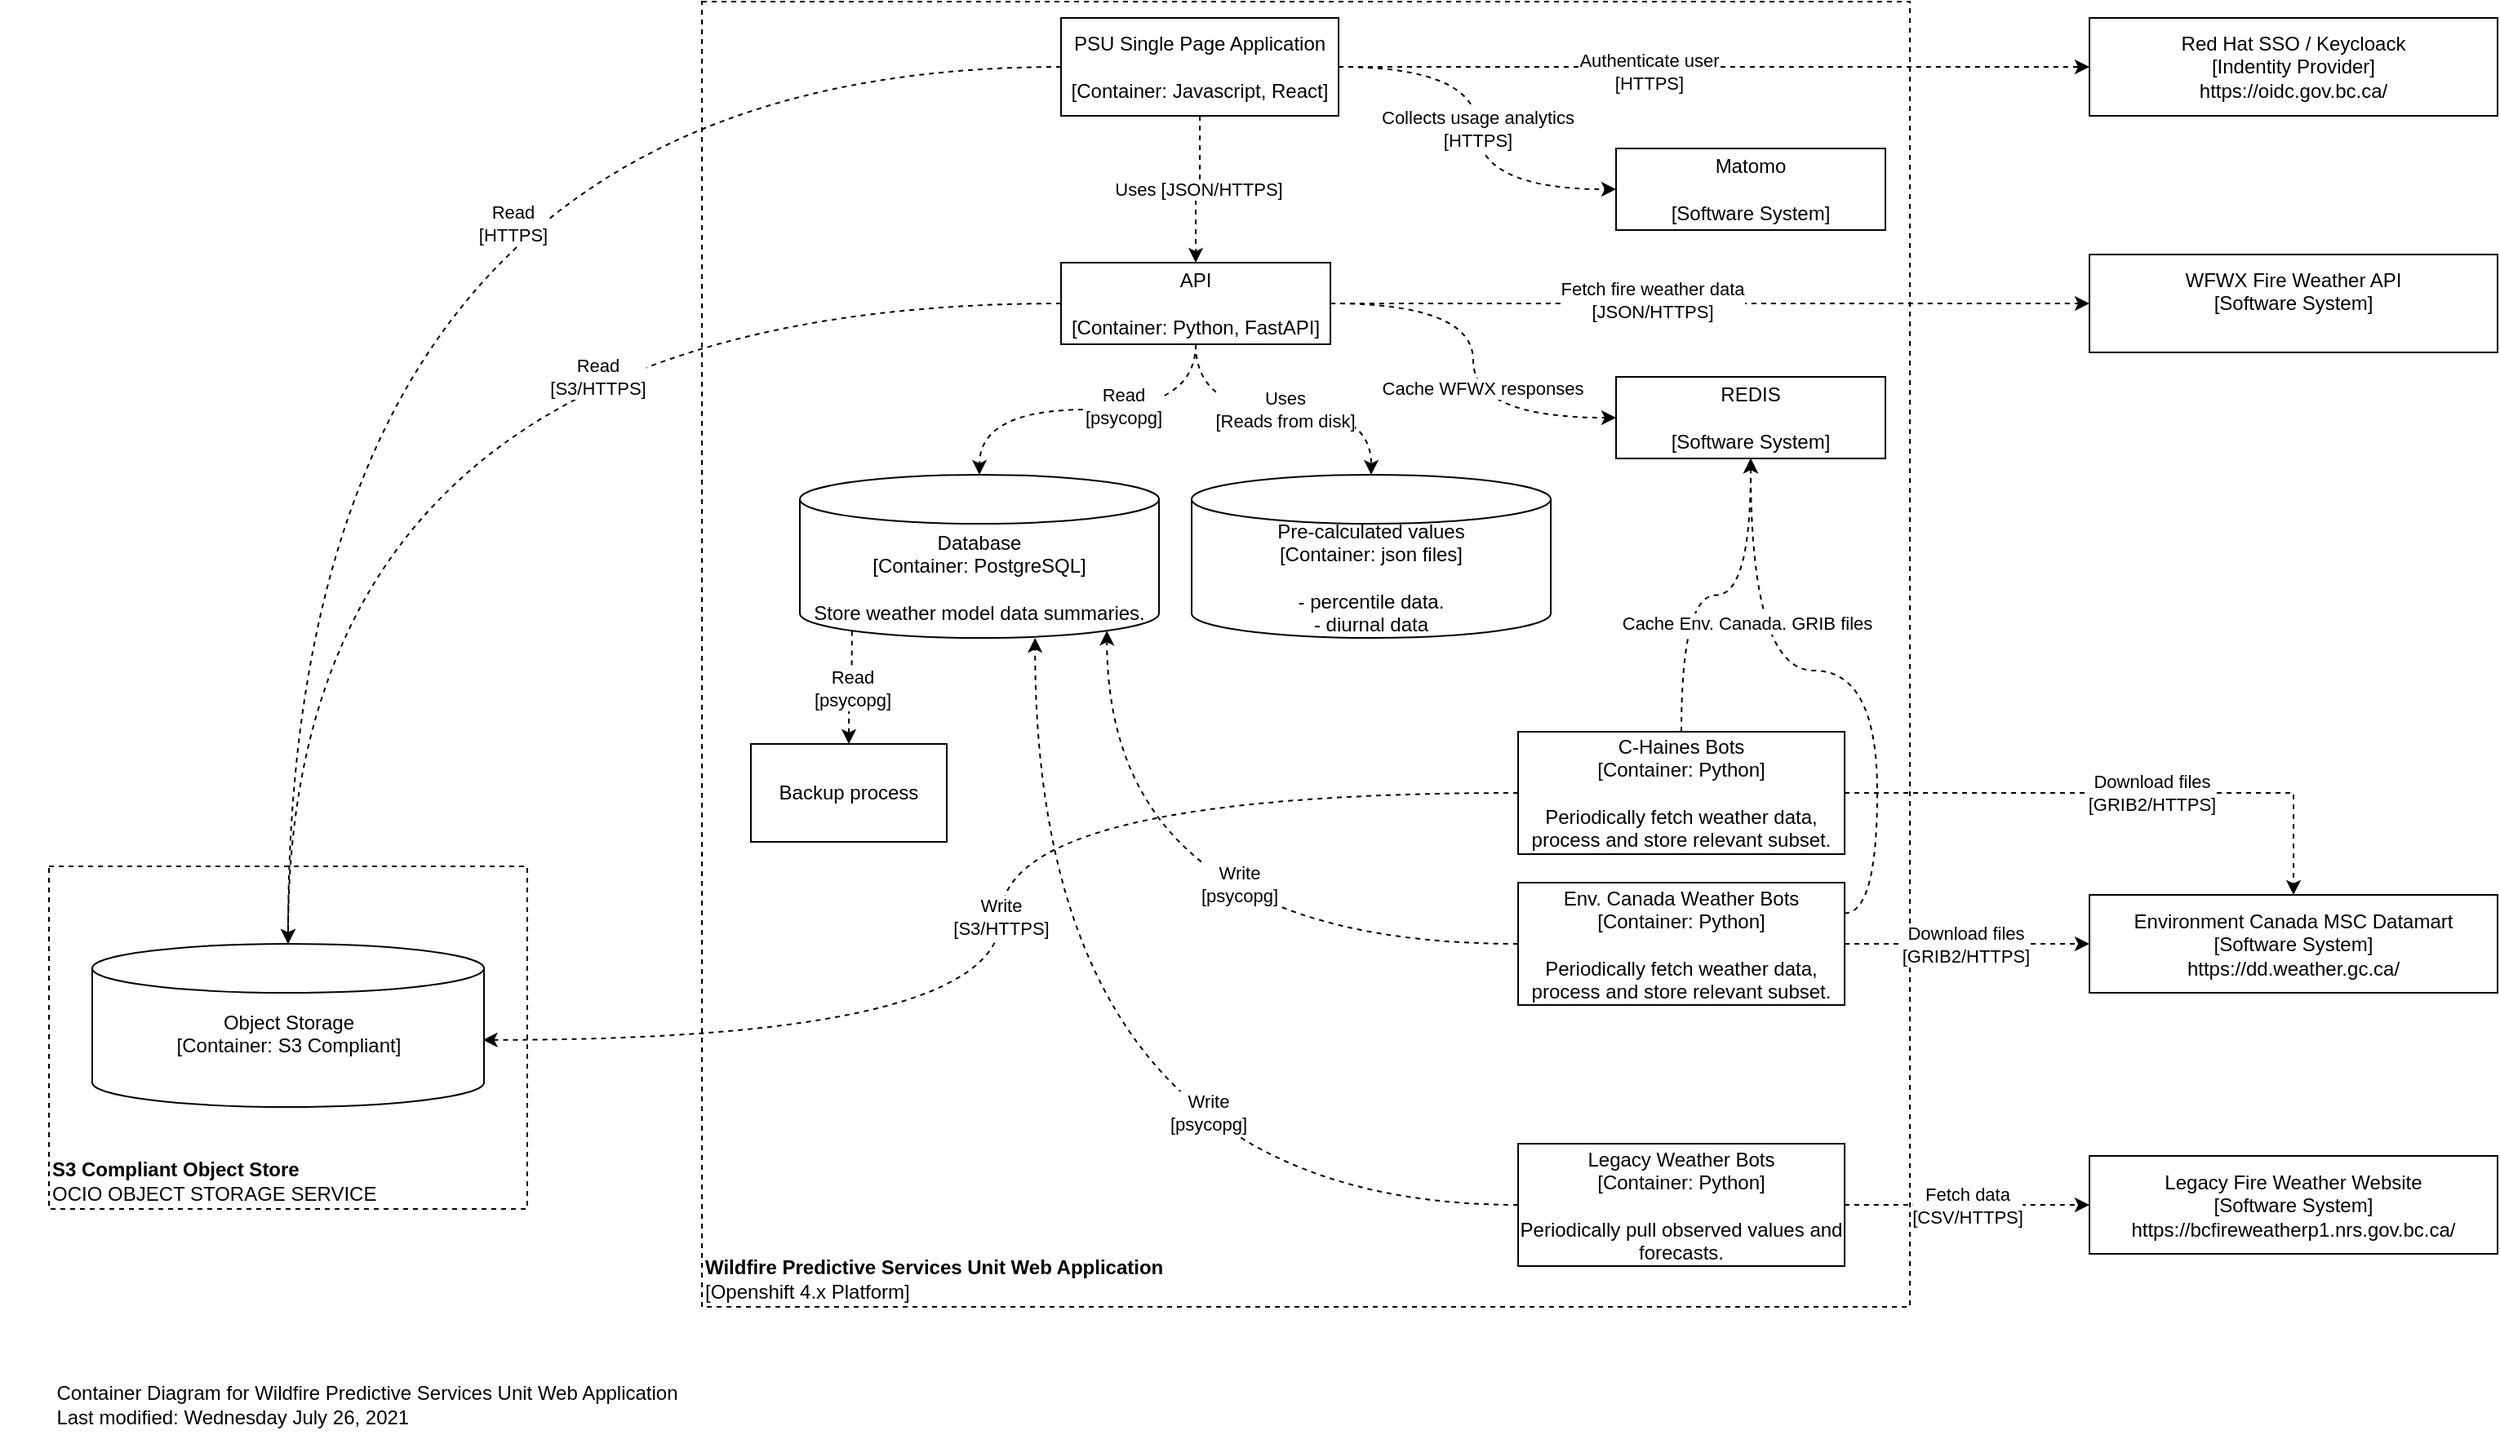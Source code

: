 <mxfile version="14.9.2" type="google" pages="2"><diagram id="Ph09i4x8_jaV-3BmM3qe" name="Page-1"><mxGraphModel dx="1990" dy="1073" grid="1" gridSize="10" guides="1" tooltips="1" connect="1" arrows="1" fold="1" page="1" pageScale="1" pageWidth="850" pageHeight="1100" math="0" shadow="0"><root><mxCell id="0"/><mxCell id="1" parent="0"/><mxCell id="WdZ8raxaLE42Rd0rWczo-22" value="" style="group" parent="1" vertex="1" connectable="0"><mxGeometry x="70" y="700" width="293" height="210" as="geometry"/></mxCell><mxCell id="W-ytuMvNeUXaGLLlu17r-26" value="&lt;b&gt;S3 Compliant Object Store&lt;/b&gt;&lt;br&gt;OCIO OBJECT STORAGE SERVICE" style="rounded=0;whiteSpace=wrap;html=1;dashed=1;align=left;verticalAlign=bottom;" parent="WdZ8raxaLE42Rd0rWczo-22" vertex="1"><mxGeometry width="293" height="210" as="geometry"/></mxCell><mxCell id="W-ytuMvNeUXaGLLlu17r-23" value="Object Storage&lt;br&gt;[Container: S3 Compliant]&lt;br&gt;&lt;br&gt;" style="shape=cylinder3;whiteSpace=wrap;html=1;boundedLbl=1;backgroundOutline=1;size=15;" parent="WdZ8raxaLE42Rd0rWczo-22" vertex="1"><mxGeometry x="26.5" y="47.5" width="240" height="100" as="geometry"/></mxCell><mxCell id="W-ytuMvNeUXaGLLlu17r-12" value="&lt;div&gt;&lt;b&gt;Wildfire Predictive Services Unit Web Application&lt;/b&gt;&lt;/div&gt;&lt;div&gt;&lt;span&gt;[Openshift 4.x Platform]&lt;/span&gt;&lt;br&gt;&lt;/div&gt;" style="rounded=0;whiteSpace=wrap;html=1;dashed=1;align=left;verticalAlign=bottom;" parent="1" vertex="1"><mxGeometry x="470" y="170" width="740" height="800" as="geometry"/></mxCell><mxCell id="WdZ8raxaLE42Rd0rWczo-21" value="&lt;font color=&quot;#000000&quot;&gt;Read&lt;br&gt;[psycopg]&lt;br&gt;&lt;/font&gt;" style="edgeStyle=orthogonalEdgeStyle;curved=1;orthogonalLoop=1;jettySize=auto;html=1;dashed=1;strokeColor=#000000;fontColor=#FF031C;exitX=0.145;exitY=1;exitDx=0;exitDy=-4.35;exitPerimeter=0;" parent="1" source="W-ytuMvNeUXaGLLlu17r-1" target="W-ytuMvNeUXaGLLlu17r-21" edge="1"><mxGeometry relative="1" as="geometry"/></mxCell><mxCell id="W-ytuMvNeUXaGLLlu17r-1" value="Database&lt;br&gt;[Container: PostgreSQL]&lt;br&gt;&lt;br&gt;Store weather model data summaries." style="shape=cylinder3;whiteSpace=wrap;html=1;boundedLbl=1;backgroundOutline=1;size=15;" parent="1" vertex="1"><mxGeometry x="530" y="460" width="220" height="100" as="geometry"/></mxCell><mxCell id="W-ytuMvNeUXaGLLlu17r-14" style="edgeStyle=orthogonalEdgeStyle;rounded=0;orthogonalLoop=1;jettySize=auto;html=1;dashed=1;" parent="1" source="W-ytuMvNeUXaGLLlu17r-2" target="W-ytuMvNeUXaGLLlu17r-11" edge="1"><mxGeometry relative="1" as="geometry"/></mxCell><mxCell id="W-ytuMvNeUXaGLLlu17r-18" value="Download files&lt;br&gt;[GRIB2/HTTPS]" style="edgeLabel;html=1;align=center;verticalAlign=middle;resizable=0;points=[];" parent="W-ytuMvNeUXaGLLlu17r-14" vertex="1" connectable="0"><mxGeometry x="0.214" y="1" relative="1" as="geometry"><mxPoint x="-17" y="1" as="offset"/></mxGeometry></mxCell><mxCell id="O-g9-UTtpxdpe-Feg5h1-5" value="&lt;font color=&quot;#000000&quot;&gt;Write&lt;br&gt;[S3/HTTPS]&lt;/font&gt;" style="edgeStyle=orthogonalEdgeStyle;curved=1;orthogonalLoop=1;jettySize=auto;html=1;entryX=0.997;entryY=0.589;entryDx=0;entryDy=0;entryPerimeter=0;dashed=1;fontColor=#FF031C;" parent="1" source="qt8Ll4osvylcNlOujmm5-5" target="W-ytuMvNeUXaGLLlu17r-23" edge="1"><mxGeometry relative="1" as="geometry"/></mxCell><mxCell id="WdZ8raxaLE42Rd0rWczo-19" value="&lt;font color=&quot;#000000&quot;&gt;Write&lt;br&gt;[psycopg]&lt;br&gt;&lt;/font&gt;" style="edgeStyle=orthogonalEdgeStyle;curved=1;orthogonalLoop=1;jettySize=auto;html=1;dashed=1;strokeColor=#000000;fontColor=#FF031C;entryX=0.855;entryY=1;entryDx=0;entryDy=-4.35;entryPerimeter=0;" parent="1" source="W-ytuMvNeUXaGLLlu17r-2" target="W-ytuMvNeUXaGLLlu17r-1" edge="1"><mxGeometry x="-0.23" y="-37" relative="1" as="geometry"><mxPoint as="offset"/></mxGeometry></mxCell><mxCell id="qt8Ll4osvylcNlOujmm5-20" style="edgeStyle=orthogonalEdgeStyle;curved=1;orthogonalLoop=1;jettySize=auto;html=1;entryX=0.5;entryY=1;entryDx=0;entryDy=0;dashed=1;strokeColor=#000000;exitX=1;exitY=0.25;exitDx=0;exitDy=0;" edge="1" parent="1" source="W-ytuMvNeUXaGLLlu17r-2" target="qt8Ll4osvylcNlOujmm5-10"><mxGeometry relative="1" as="geometry"/></mxCell><mxCell id="W-ytuMvNeUXaGLLlu17r-2" value="&lt;div&gt;Env. Canada Weather Bots&lt;/div&gt;&lt;div&gt;&lt;span&gt;[Container: Python]&lt;/span&gt;&lt;br&gt;&lt;/div&gt;&lt;div&gt;&lt;br&gt;&lt;/div&gt;&lt;div&gt;Periodically fetch weather data, process and store relevant subset.&lt;/div&gt;" style="rounded=0;whiteSpace=wrap;html=1;" parent="1" vertex="1"><mxGeometry x="970" y="710" width="200" height="75" as="geometry"/></mxCell><mxCell id="W-ytuMvNeUXaGLLlu17r-5" style="edgeStyle=orthogonalEdgeStyle;orthogonalLoop=1;jettySize=auto;html=1;dashed=1;curved=1;" parent="1" source="W-ytuMvNeUXaGLLlu17r-3" target="W-ytuMvNeUXaGLLlu17r-1" edge="1"><mxGeometry relative="1" as="geometry"/></mxCell><mxCell id="WdZ8raxaLE42Rd0rWczo-23" value="&lt;font color=&quot;#000000&quot;&gt;Read&lt;br&gt;[psycopg]&lt;br&gt;&lt;/font&gt;" style="edgeLabel;html=1;align=center;verticalAlign=middle;resizable=0;points=[];fontColor=#FF031C;" parent="W-ytuMvNeUXaGLLlu17r-5" vertex="1" connectable="0"><mxGeometry x="-0.207" y="-2" relative="1" as="geometry"><mxPoint as="offset"/></mxGeometry></mxCell><mxCell id="O-g9-UTtpxdpe-Feg5h1-8" value="&lt;font color=&quot;#000000&quot;&gt;Uses&lt;br&gt;[Reads from disk]&lt;br&gt;&lt;/font&gt;" style="edgeStyle=orthogonalEdgeStyle;curved=1;orthogonalLoop=1;jettySize=auto;html=1;exitX=0.5;exitY=1;exitDx=0;exitDy=0;dashed=1;fontColor=#FF031C;" parent="1" source="W-ytuMvNeUXaGLLlu17r-3" target="O-g9-UTtpxdpe-Feg5h1-1" edge="1"><mxGeometry relative="1" as="geometry"/></mxCell><mxCell id="WdZ8raxaLE42Rd0rWczo-6" style="edgeStyle=orthogonalEdgeStyle;curved=1;orthogonalLoop=1;jettySize=auto;html=1;entryX=0;entryY=0.5;entryDx=0;entryDy=0;dashed=1;strokeColor=#000000;fontColor=#FF031C;" parent="1" source="W-ytuMvNeUXaGLLlu17r-3" target="WdZ8raxaLE42Rd0rWczo-3" edge="1"><mxGeometry relative="1" as="geometry"/></mxCell><mxCell id="WdZ8raxaLE42Rd0rWczo-17" value="&lt;font color=&quot;#000000&quot;&gt;Fetch fire weather data&lt;br&gt;[JSON/HTTPS]&lt;br&gt;&lt;/font&gt;" style="edgeLabel;html=1;align=center;verticalAlign=middle;resizable=0;points=[];fontColor=#FF031C;" parent="WdZ8raxaLE42Rd0rWczo-6" vertex="1" connectable="0"><mxGeometry x="-0.158" y="2" relative="1" as="geometry"><mxPoint x="1" as="offset"/></mxGeometry></mxCell><mxCell id="qt8Ll4osvylcNlOujmm5-14" style="edgeStyle=orthogonalEdgeStyle;orthogonalLoop=1;jettySize=auto;html=1;entryX=0;entryY=0.5;entryDx=0;entryDy=0;strokeColor=#000000;curved=1;dashed=1;" edge="1" parent="1" source="W-ytuMvNeUXaGLLlu17r-3" target="qt8Ll4osvylcNlOujmm5-10"><mxGeometry relative="1" as="geometry"/></mxCell><mxCell id="qt8Ll4osvylcNlOujmm5-15" value="Cache WFWX responses" style="edgeLabel;html=1;align=center;verticalAlign=middle;resizable=0;points=[];" vertex="1" connectable="0" parent="qt8Ll4osvylcNlOujmm5-14"><mxGeometry x="0.13" y="5" relative="1" as="geometry"><mxPoint y="1" as="offset"/></mxGeometry></mxCell><mxCell id="W-ytuMvNeUXaGLLlu17r-3" value="&lt;div&gt;API&lt;/div&gt;&lt;div&gt;&lt;br&gt;&lt;/div&gt;&lt;div&gt;[Container: Python, FastAPI]&lt;/div&gt;" style="rounded=0;whiteSpace=wrap;html=1;" parent="1" vertex="1"><mxGeometry x="690" y="330" width="165" height="50" as="geometry"/></mxCell><mxCell id="W-ytuMvNeUXaGLLlu17r-11" value="&lt;div&gt;Environment Canada MSC Datamart&lt;/div&gt;&lt;div&gt;[Software System]&lt;/div&gt;&lt;div&gt;https://dd.weather.gc.ca/&lt;/div&gt;" style="rounded=0;whiteSpace=wrap;html=1;" parent="1" vertex="1"><mxGeometry x="1320" y="717.5" width="250" height="60" as="geometry"/></mxCell><mxCell id="W-ytuMvNeUXaGLLlu17r-17" value="Uses [JSON/HTTPS]" style="edgeStyle=orthogonalEdgeStyle;rounded=0;orthogonalLoop=1;jettySize=auto;html=1;dashed=1;" parent="1" source="W-ytuMvNeUXaGLLlu17r-16" target="W-ytuMvNeUXaGLLlu17r-3" edge="1"><mxGeometry relative="1" as="geometry"/></mxCell><mxCell id="O-g9-UTtpxdpe-Feg5h1-10" value="&lt;font color=&quot;#000000&quot;&gt;Collects usage analytics&lt;br&gt;[HTTPS]&lt;br&gt;&lt;/font&gt;" style="edgeStyle=orthogonalEdgeStyle;curved=1;orthogonalLoop=1;jettySize=auto;html=1;dashed=1;fontColor=#FF031C;entryX=0;entryY=0.5;entryDx=0;entryDy=0;" parent="1" source="W-ytuMvNeUXaGLLlu17r-16" target="O-g9-UTtpxdpe-Feg5h1-9" edge="1"><mxGeometry relative="1" as="geometry"/></mxCell><mxCell id="WdZ8raxaLE42Rd0rWczo-10" style="edgeStyle=orthogonalEdgeStyle;curved=1;orthogonalLoop=1;jettySize=auto;html=1;exitX=1;exitY=0.5;exitDx=0;exitDy=0;entryX=0;entryY=0.5;entryDx=0;entryDy=0;dashed=1;strokeColor=#000000;fontColor=#FF031C;" parent="1" source="W-ytuMvNeUXaGLLlu17r-16" target="WdZ8raxaLE42Rd0rWczo-2" edge="1"><mxGeometry relative="1" as="geometry"/></mxCell><mxCell id="WdZ8raxaLE42Rd0rWczo-11" value="&lt;font color=&quot;#000000&quot;&gt;Authenticate user&lt;br&gt;[HTTPS]&lt;br&gt;&lt;/font&gt;" style="edgeLabel;html=1;align=center;verticalAlign=middle;resizable=0;points=[];fontColor=#FF031C;" parent="WdZ8raxaLE42Rd0rWczo-10" vertex="1" connectable="0"><mxGeometry x="-0.174" y="-2" relative="1" as="geometry"><mxPoint y="1" as="offset"/></mxGeometry></mxCell><mxCell id="WdZ8raxaLE42Rd0rWczo-15" style="edgeStyle=orthogonalEdgeStyle;curved=1;orthogonalLoop=1;jettySize=auto;html=1;exitX=0;exitY=0.5;exitDx=0;exitDy=0;entryX=0.5;entryY=0;entryDx=0;entryDy=0;entryPerimeter=0;dashed=1;fontColor=#FF031C;" parent="1" source="W-ytuMvNeUXaGLLlu17r-16" target="W-ytuMvNeUXaGLLlu17r-23" edge="1"><mxGeometry relative="1" as="geometry"/></mxCell><mxCell id="qt8Ll4osvylcNlOujmm5-4" value="Read&lt;br&gt;[HTTPS]" style="edgeLabel;html=1;align=center;verticalAlign=middle;resizable=0;points=[];" vertex="1" connectable="0" parent="WdZ8raxaLE42Rd0rWczo-15"><mxGeometry x="-0.335" y="96" relative="1" as="geometry"><mxPoint as="offset"/></mxGeometry></mxCell><mxCell id="W-ytuMvNeUXaGLLlu17r-16" value="&lt;div&gt;PSU Single Page Application&lt;/div&gt;&lt;div&gt;&lt;br&gt;&lt;/div&gt;&lt;div&gt;[Container: Javascript, React]&lt;/div&gt;" style="rounded=0;whiteSpace=wrap;html=1;" parent="1" vertex="1"><mxGeometry x="690" y="180" width="170" height="60" as="geometry"/></mxCell><mxCell id="W-ytuMvNeUXaGLLlu17r-21" value="Backup process" style="rounded=0;whiteSpace=wrap;html=1;" parent="1" vertex="1"><mxGeometry x="500" y="625" width="120" height="60" as="geometry"/></mxCell><mxCell id="O-g9-UTtpxdpe-Feg5h1-1" value="Pre-calculated values&lt;br&gt;[Container: json files]&lt;br&gt;&lt;br&gt;- percentile data.&lt;br&gt;- diurnal data" style="shape=cylinder3;whiteSpace=wrap;html=1;boundedLbl=1;backgroundOutline=1;size=15;" parent="1" vertex="1"><mxGeometry x="770" y="460" width="220" height="100" as="geometry"/></mxCell><mxCell id="O-g9-UTtpxdpe-Feg5h1-9" value="&lt;div&gt;Matomo&lt;/div&gt;&lt;div&gt;&lt;br&gt;&lt;/div&gt;&lt;div&gt;[Software System]&lt;/div&gt;" style="rounded=0;whiteSpace=wrap;html=1;" parent="1" vertex="1"><mxGeometry x="1030" y="260" width="165" height="50" as="geometry"/></mxCell><mxCell id="WdZ8raxaLE42Rd0rWczo-5" value="&lt;font color=&quot;#000000&quot;&gt;Fetch data&lt;br&gt;[CSV/HTTPS]&lt;br&gt;&lt;/font&gt;" style="edgeStyle=orthogonalEdgeStyle;curved=1;orthogonalLoop=1;jettySize=auto;html=1;exitX=1;exitY=0.5;exitDx=0;exitDy=0;entryX=0;entryY=0.5;entryDx=0;entryDy=0;dashed=1;fontColor=#FF031C;" parent="1" source="O-g9-UTtpxdpe-Feg5h1-11" target="WdZ8raxaLE42Rd0rWczo-1" edge="1"><mxGeometry relative="1" as="geometry"/></mxCell><mxCell id="WdZ8raxaLE42Rd0rWczo-20" value="&lt;font color=&quot;#000000&quot;&gt;Write&lt;br&gt;[psycopg]&lt;br&gt;&lt;/font&gt;" style="edgeStyle=orthogonalEdgeStyle;curved=1;orthogonalLoop=1;jettySize=auto;html=1;exitX=0;exitY=0.5;exitDx=0;exitDy=0;entryX=0.655;entryY=1;entryDx=0;entryDy=0;entryPerimeter=0;dashed=1;strokeColor=#000000;fontColor=#FF031C;" parent="1" source="O-g9-UTtpxdpe-Feg5h1-11" target="W-ytuMvNeUXaGLLlu17r-1" edge="1"><mxGeometry x="-0.409" y="-57" relative="1" as="geometry"><mxPoint as="offset"/></mxGeometry></mxCell><mxCell id="O-g9-UTtpxdpe-Feg5h1-11" value="&lt;div&gt;Legacy Weather Bots&lt;/div&gt;&lt;div&gt;&lt;span&gt;[Container: Python]&lt;/span&gt;&lt;br&gt;&lt;/div&gt;&lt;div&gt;&lt;br&gt;&lt;/div&gt;&lt;div&gt;Periodically pull observed values and forecasts.&lt;/div&gt;" style="rounded=0;whiteSpace=wrap;html=1;" parent="1" vertex="1"><mxGeometry x="970" y="870" width="200" height="75" as="geometry"/></mxCell><mxCell id="WdZ8raxaLE42Rd0rWczo-1" value="&lt;div&gt;Legacy Fire Weather Website&lt;/div&gt;&lt;div&gt;[Software System]&lt;/div&gt;&lt;div&gt;https://bcfireweatherp1.nrs.gov.bc.ca/&lt;/div&gt;" style="rounded=0;whiteSpace=wrap;html=1;" parent="1" vertex="1"><mxGeometry x="1320" y="877.5" width="250" height="60" as="geometry"/></mxCell><mxCell id="WdZ8raxaLE42Rd0rWczo-2" value="&lt;div&gt;Red Hat SSO / Keycloack&lt;/div&gt;&lt;div&gt;[Indentity Provider]&lt;/div&gt;&lt;div&gt;https://oidc.gov.bc.ca/&lt;/div&gt;" style="rounded=0;whiteSpace=wrap;html=1;" parent="1" vertex="1"><mxGeometry x="1320" y="180" width="250" height="60" as="geometry"/></mxCell><mxCell id="WdZ8raxaLE42Rd0rWczo-3" value="&lt;div&gt;WFWX Fire Weather API&lt;/div&gt;&lt;div&gt;[Software System]&lt;/div&gt;&lt;div&gt;&lt;br&gt;&lt;/div&gt;" style="rounded=0;whiteSpace=wrap;html=1;" parent="1" vertex="1"><mxGeometry x="1320" y="325" width="250" height="60" as="geometry"/></mxCell><mxCell id="WdZ8raxaLE42Rd0rWczo-14" style="edgeStyle=orthogonalEdgeStyle;curved=1;orthogonalLoop=1;jettySize=auto;html=1;exitX=0;exitY=0.5;exitDx=0;exitDy=0;entryX=0.5;entryY=0;entryDx=0;entryDy=0;dashed=1;fontColor=#FF031C;entryPerimeter=0;strokeColor=#050000;" parent="1" source="W-ytuMvNeUXaGLLlu17r-3" target="W-ytuMvNeUXaGLLlu17r-23" edge="1"><mxGeometry relative="1" as="geometry"/></mxCell><mxCell id="qt8Ll4osvylcNlOujmm5-3" value="Read&lt;br&gt;[S3/HTTPS]" style="edgeLabel;html=1;align=center;verticalAlign=middle;resizable=0;points=[];" vertex="1" connectable="0" parent="WdZ8raxaLE42Rd0rWczo-14"><mxGeometry x="-0.343" y="45" relative="1" as="geometry"><mxPoint as="offset"/></mxGeometry></mxCell><mxCell id="WdZ8raxaLE42Rd0rWczo-28" value="&lt;div style=&quot;text-align: left&quot;&gt;&lt;span style=&quot;color: rgb(0 , 0 , 0)&quot;&gt;Container Diagram for Wildfire Predictive Services Unit Web Application&lt;/span&gt;&lt;/div&gt;&lt;font color=&quot;#000000&quot;&gt;&lt;div style=&quot;text-align: left&quot;&gt;&lt;span&gt;Last modified: Wednesday July 26, 2021&lt;/span&gt;&lt;/div&gt;&lt;/font&gt;" style="text;html=1;strokeColor=none;fillColor=none;align=center;verticalAlign=middle;whiteSpace=wrap;rounded=0;fontColor=#FF031C;" parent="1" vertex="1"><mxGeometry x="40" y="1010" width="450" height="40" as="geometry"/></mxCell><mxCell id="qt8Ll4osvylcNlOujmm5-16" style="edgeStyle=orthogonalEdgeStyle;curved=1;orthogonalLoop=1;jettySize=auto;html=1;dashed=1;strokeColor=#000000;" edge="1" parent="1" source="qt8Ll4osvylcNlOujmm5-5" target="qt8Ll4osvylcNlOujmm5-10"><mxGeometry relative="1" as="geometry"/></mxCell><mxCell id="qt8Ll4osvylcNlOujmm5-17" value="Cache Env. Canada. GRIB files" style="edgeLabel;html=1;align=center;verticalAlign=middle;resizable=0;points=[];" vertex="1" connectable="0" parent="qt8Ll4osvylcNlOujmm5-16"><mxGeometry x="-0.299" y="-6" relative="1" as="geometry"><mxPoint x="34" y="7" as="offset"/></mxGeometry></mxCell><mxCell id="qt8Ll4osvylcNlOujmm5-5" value="&lt;div&gt;C-Haines Bots&lt;/div&gt;&lt;div&gt;&lt;span&gt;[Container: Python]&lt;/span&gt;&lt;br&gt;&lt;/div&gt;&lt;div&gt;&lt;br&gt;&lt;/div&gt;&lt;div&gt;Periodically fetch weather data, process and store relevant subset.&lt;/div&gt;" style="rounded=0;whiteSpace=wrap;html=1;" vertex="1" parent="1"><mxGeometry x="970" y="617.5" width="200" height="75" as="geometry"/></mxCell><mxCell id="qt8Ll4osvylcNlOujmm5-7" style="edgeStyle=orthogonalEdgeStyle;rounded=0;orthogonalLoop=1;jettySize=auto;html=1;dashed=1;" edge="1" parent="1" source="qt8Ll4osvylcNlOujmm5-5" target="W-ytuMvNeUXaGLLlu17r-11"><mxGeometry relative="1" as="geometry"><mxPoint x="1160" y="657.5" as="sourcePoint"/><mxPoint x="1280" y="708" as="targetPoint"/></mxGeometry></mxCell><mxCell id="qt8Ll4osvylcNlOujmm5-8" value="Download files&lt;br&gt;[GRIB2/HTTPS]" style="edgeLabel;html=1;align=center;verticalAlign=middle;resizable=0;points=[];" vertex="1" connectable="0" parent="qt8Ll4osvylcNlOujmm5-7"><mxGeometry x="0.214" y="1" relative="1" as="geometry"><mxPoint x="-17" y="1" as="offset"/></mxGeometry></mxCell><mxCell id="qt8Ll4osvylcNlOujmm5-10" value="&lt;div&gt;REDIS&lt;/div&gt;&lt;div&gt;&lt;br&gt;&lt;/div&gt;&lt;div&gt;[Software System]&lt;/div&gt;" style="rounded=0;whiteSpace=wrap;html=1;" vertex="1" parent="1"><mxGeometry x="1030" y="400" width="165" height="50" as="geometry"/></mxCell></root></mxGraphModel></diagram><diagram id="91f2vteZs15DiDIgXLUs" name="Page-2"><mxGraphModel dx="1022" dy="1121" grid="1" gridSize="10" guides="1" tooltips="1" connect="1" arrows="1" fold="1" page="1" pageScale="1" pageWidth="850" pageHeight="1100" math="0" shadow="0"><root><mxCell id="4S0GevArkmCRa7tb8ki1-0"/><mxCell id="4S0GevArkmCRa7tb8ki1-1" parent="4S0GevArkmCRa7tb8ki1-0"/><mxCell id="4S0GevArkmCRa7tb8ki1-5" style="edgeStyle=orthogonalEdgeStyle;rounded=0;orthogonalLoop=1;jettySize=auto;html=1;dashed=1;" parent="4S0GevArkmCRa7tb8ki1-1" source="4S0GevArkmCRa7tb8ki1-3" target="4S0GevArkmCRa7tb8ki1-4" edge="1"><mxGeometry relative="1" as="geometry"/></mxCell><mxCell id="4S0GevArkmCRa7tb8ki1-3" value="Many Terabytes of &lt;br style=&quot;font-size: 15px&quot;&gt;daily model weather data.&lt;br&gt;e.g. Environment Canada weather models." style="ellipse;shape=cloud;whiteSpace=wrap;html=1;align=center;fontSize=15;" parent="4S0GevArkmCRa7tb8ki1-1" vertex="1"><mxGeometry x="193.51" y="20" width="515" height="180" as="geometry"/></mxCell><mxCell id="4S0GevArkmCRa7tb8ki1-7" style="edgeStyle=orthogonalEdgeStyle;rounded=0;orthogonalLoop=1;jettySize=auto;html=1;dashed=1;" parent="4S0GevArkmCRa7tb8ki1-1" source="4S0GevArkmCRa7tb8ki1-4" target="4S0GevArkmCRa7tb8ki1-6" edge="1"><mxGeometry relative="1" as="geometry"/></mxCell><mxCell id="4S0GevArkmCRa7tb8ki1-4" value="We download Gigabytes of model weather data.&lt;br&gt;&lt;font style=&quot;font-size: 13px&quot;&gt;e.g. High resolution model of the content, 10m temperature at 2.5km intervals&lt;/font&gt;" style="shape=cylinder3;whiteSpace=wrap;html=1;boundedLbl=1;backgroundOutline=1;size=15;align=center;fontSize=13;" parent="4S0GevArkmCRa7tb8ki1-1" vertex="1"><mxGeometry x="280.22" y="240" width="341.57" height="130" as="geometry"/></mxCell><mxCell id="4S0GevArkmCRa7tb8ki1-10" style="edgeStyle=orthogonalEdgeStyle;rounded=0;orthogonalLoop=1;jettySize=auto;html=1;dashed=1;fontSize=13;" parent="4S0GevArkmCRa7tb8ki1-1" source="4S0GevArkmCRa7tb8ki1-6" target="4S0GevArkmCRa7tb8ki1-9" edge="1"><mxGeometry relative="1" as="geometry"/></mxCell><mxCell id="4S0GevArkmCRa7tb8ki1-6" value="We process and store many megabytes of weather data.&lt;br&gt;e.g. High res. model temperature for 4 points around a fire weather station." style="shape=cylinder3;whiteSpace=wrap;html=1;boundedLbl=1;backgroundOutline=1;size=15;align=center;" parent="4S0GevArkmCRa7tb8ki1-1" vertex="1"><mxGeometry x="339.45" y="410" width="223.12" height="110" as="geometry"/></mxCell><mxCell id="4S0GevArkmCRa7tb8ki1-9" value="We interpolate and store a calculated value for a weather station." style="shape=cylinder3;whiteSpace=wrap;html=1;boundedLbl=1;backgroundOutline=1;size=15;align=center;" parent="4S0GevArkmCRa7tb8ki1-1" vertex="1"><mxGeometry x="365.73" y="560" width="170.55" height="80" as="geometry"/></mxCell><mxCell id="4S0GevArkmCRa7tb8ki1-13" style="edgeStyle=orthogonalEdgeStyle;rounded=0;orthogonalLoop=1;jettySize=auto;html=1;dashed=1;fontSize=13;" parent="4S0GevArkmCRa7tb8ki1-1" source="4S0GevArkmCRa7tb8ki1-11" target="4S0GevArkmCRa7tb8ki1-3" edge="1"><mxGeometry relative="1" as="geometry"/></mxCell><mxCell id="4S0GevArkmCRa7tb8ki1-11" value="Accessing historic model data is a slow, manual costly process." style="text;html=1;strokeColor=none;fillColor=none;align=center;verticalAlign=middle;whiteSpace=wrap;rounded=0;fontSize=13;" parent="4S0GevArkmCRa7tb8ki1-1" vertex="1"><mxGeometry x="30" y="75" width="130" height="70" as="geometry"/></mxCell><mxCell id="4S0GevArkmCRa7tb8ki1-15" style="edgeStyle=orthogonalEdgeStyle;rounded=0;orthogonalLoop=1;jettySize=auto;html=1;dashed=1;fontSize=13;" parent="4S0GevArkmCRa7tb8ki1-1" source="4S0GevArkmCRa7tb8ki1-14" target="4S0GevArkmCRa7tb8ki1-4" edge="1"><mxGeometry relative="1" as="geometry"/></mxCell><mxCell id="4S0GevArkmCRa7tb8ki1-14" value="Storing all the data we download would allow us to generate historic weather model predictions for any point of interest. E.g. &quot;what was the predicted temperature at coordinate x,y on some date?&quot;" style="text;html=1;strokeColor=none;fillColor=none;align=center;verticalAlign=middle;whiteSpace=wrap;rounded=0;fontSize=13;" parent="4S0GevArkmCRa7tb8ki1-1" vertex="1"><mxGeometry x="20" y="225" width="190" height="160" as="geometry"/></mxCell><mxCell id="4S0GevArkmCRa7tb8ki1-19" style="edgeStyle=orthogonalEdgeStyle;rounded=0;orthogonalLoop=1;jettySize=auto;html=1;dashed=1;fontSize=13;" parent="4S0GevArkmCRa7tb8ki1-1" source="4S0GevArkmCRa7tb8ki1-17" target="4S0GevArkmCRa7tb8ki1-6" edge="1"><mxGeometry relative="1" as="geometry"/></mxCell><mxCell id="4S0GevArkmCRa7tb8ki1-17" value="Storing a subset of model data allows us to re-generate calculated values for a point inside the subset. E.g. &quot;what was the predicted temperature at weather station x taking into account altitude of the model vs. altitude" style="text;html=1;strokeColor=none;fillColor=none;align=center;verticalAlign=middle;whiteSpace=wrap;rounded=0;fontSize=13;" parent="4S0GevArkmCRa7tb8ki1-1" vertex="1"><mxGeometry x="20" y="410" width="230" height="110" as="geometry"/></mxCell><mxCell id="4S0GevArkmCRa7tb8ki1-21" style="edgeStyle=orthogonalEdgeStyle;rounded=0;orthogonalLoop=1;jettySize=auto;html=1;dashed=1;fontSize=13;" parent="4S0GevArkmCRa7tb8ki1-1" source="4S0GevArkmCRa7tb8ki1-20" target="4S0GevArkmCRa7tb8ki1-9" edge="1"><mxGeometry relative="1" as="geometry"/></mxCell><mxCell id="4S0GevArkmCRa7tb8ki1-20" value="Storing&amp;nbsp; many years worth of data, allows us to compare historic values for weather stations." style="text;html=1;strokeColor=none;fillColor=none;align=center;verticalAlign=middle;whiteSpace=wrap;rounded=0;fontSize=13;" parent="4S0GevArkmCRa7tb8ki1-1" vertex="1"><mxGeometry x="30" y="550" width="215" height="100" as="geometry"/></mxCell><mxCell id="4S0GevArkmCRa7tb8ki1-22" value="Easy - we're already here. Will however need to upgrade our Openshift storage." style="text;html=1;strokeColor=none;fillColor=none;align=center;verticalAlign=middle;whiteSpace=wrap;rounded=0;fontSize=13;" parent="4S0GevArkmCRa7tb8ki1-1" vertex="1"><mxGeometry x="590" y="580" width="260" height="60" as="geometry"/></mxCell><mxCell id="4S0GevArkmCRa7tb8ki1-23" value="Could store in an OCIO object store for a low cost." style="text;html=1;strokeColor=none;fillColor=none;align=center;verticalAlign=middle;whiteSpace=wrap;rounded=0;fontSize=13;" parent="4S0GevArkmCRa7tb8ki1-1" vertex="1"><mxGeometry x="590" y="435" width="260" height="60" as="geometry"/></mxCell><mxCell id="4S0GevArkmCRa7tb8ki1-26" value="Would be extremely useful for historical scenario evaluation. Cost prohibitive in OCIO object store, but affordable in something like AWS." style="text;html=1;strokeColor=none;fillColor=none;align=center;verticalAlign=middle;whiteSpace=wrap;rounded=0;fontSize=13;" parent="4S0GevArkmCRa7tb8ki1-1" vertex="1"><mxGeometry x="630" y="260" width="220" height="90" as="geometry"/></mxCell></root></mxGraphModel></diagram></mxfile>